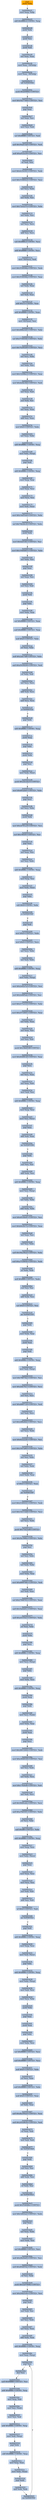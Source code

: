 digraph G {
node[shape=rectangle,style=filled,fillcolor=lightsteelblue,color=lightsteelblue]
bgcolor="transparent"
a0x00409c40pushl_ebp[label="start\npushl %ebp",fillcolor="orange",color="lightgrey"];
a0x00409c41movl_esp_ebp[label="0x00409c41\nmovl %esp, %ebp"];
a0x00409c43addl_0xffffffc4UINT8_esp[label="0x00409c43\naddl $0xffffffc4<UINT8>, %esp"];
a0x00409c46pushl_ebx[label="0x00409c46\npushl %ebx"];
a0x00409c47pushl_esi[label="0x00409c47\npushl %esi"];
a0x00409c48pushl_edi[label="0x00409c48\npushl %edi"];
a0x00409c49xorl_eax_eax[label="0x00409c49\nxorl %eax, %eax"];
a0x00409c4bmovl_eax__16ebp_[label="0x00409c4b\nmovl %eax, -16(%ebp)"];
a0x00409c4emovl_eax__36ebp_[label="0x00409c4e\nmovl %eax, -36(%ebp)"];
a0x00409c51call_0x004030dc[label="0x00409c51\ncall 0x004030dc"];
a0x004030dcpushl_0xb09f6f2UINT32[label="0x004030dc\npushl $0xb09f6f2<UINT32>"];
a0x004030e1movl_0x5427746dUINT32_esi[label="0x004030e1\nmovl $0x5427746d<UINT32>, %esi"];
a0x004030e6popl_eax[label="0x004030e6\npopl %eax"];
a0x004030e7xorl_eax_esi[label="0x004030e7\nxorl %eax, %esi"];
a0x004030e9movl_esi_edi[label="0x004030e9\nmovl %esi, %edi"];
a0x004030ebxorl_0xffffffffUINT32_edi[label="0x004030eb\nxorl $0xffffffff<UINT32>, %edi"];
a0x004030f1andl_0x50ad15a6UINT32_edi[label="0x004030f1\nandl $0x50ad15a6<UINT32>, %edi"];
a0x004030f7andl_0xaf52ea59UINT32_esi[label="0x004030f7\nandl $0xaf52ea59<UINT32>, %esi"];
a0x004030fdorl_edi_esi[label="0x004030fd\norl %edi, %esi"];
a0x004030ffmovl_0x4c25e501UINT32_edx[label="0x004030ff\nmovl $0x4c25e501<UINT32>, %edx"];
a0x00403104movl_0x310800c6UINT32_ecx[label="0x00403104\nmovl $0x310800c6<UINT32>, %ecx"];
a0x00403109xorl_ecx_edx[label="0x00403109\nxorl %ecx, %edx"];
a0x0040310bxorl_edx_esi[label="0x0040310b\nxorl %edx, %esi"];
a0x0040310dmovl_0x72eea37eUINT32_ebx[label="0x0040310d\nmovl $0x72eea37e<UINT32>, %ebx"];
a0x00403112xorl_ebx_esi[label="0x00403112\nxorl %ebx, %esi"];
a0x00403114xorl_ecx_ecx[label="0x00403114\nxorl %ecx, %ecx"];
a0x00403116addl_esi_ecx[label="0x00403116\naddl %esi, %ecx"];
a0x00403118subl_0xffffffcdUINT8_ecx[label="0x00403118\nsubl $0xffffffcd<UINT8>, %ecx"];
a0x0040311baddl_0xffffffffUINT8_ecx[label="0x0040311b\naddl $0xffffffff<UINT8>, %ecx"];
a0x0040311emovl__50ecx__edi[label="0x0040311e\nmovl -50(%ecx), %edi"];
a0x00403121movl_0x3538306aUINT32_edx[label="0x00403121\nmovl $0x3538306a<UINT32>, %edx"];
a0x00403126movl_0x3538306aUINT32_eax[label="0x00403126\nmovl $0x3538306a<UINT32>, %eax"];
a0x0040312bxorl_edx_eax[label="0x0040312b\nxorl %edx, %eax"];
a0x0040312dxorl_edi_eax[label="0x0040312d\nxorl %edi, %eax"];
a0x0040312faddl_0x53UINT8_eax[label="0x0040312f\naddl $0x53<UINT8>, %eax"];
a0x00403132addl_0xffffffffUINT8_eax[label="0x00403132\naddl $0xffffffff<UINT8>, %eax"];
a0x00403135movl__82eax__esi[label="0x00403135\nmovl -82(%eax), %esi"];
a0x00403138movl_0x488bc0d5UINT32_ebx[label="0x00403138\nmovl $0x488bc0d5<UINT32>, %ebx"];
a0x0040313dxorl_0x3739450bUINT32_ebx[label="0x0040313d\nxorl $0x3739450b<UINT32>, %ebx"];
a0x00403143movl_0x7b260260UINT32_ecx[label="0x00403143\nmovl $0x7b260260<UINT32>, %ecx"];
a0x00403148xorl_ecx_ebx[label="0x00403148\nxorl %ecx, %ebx"];
a0x0040314axorl_ebx_esi[label="0x0040314a\nxorl %ebx, %esi"];
a0x0040314cmovl_0x12208bc2UINT32_eax[label="0x0040314c\nmovl $0x12208bc2<UINT32>, %eax"];
a0x00403151movl_0x4efde38dUINT32_edi[label="0x00403151\nmovl $0x4efde38d<UINT32>, %edi"];
a0x00403156xorl_eax_edi[label="0x00403156\nxorl %eax, %edi"];
a0x00403158xorl_edi_esi[label="0x00403158\nxorl %edi, %esi"];
a0x0040315axorl_eax_eax[label="0x0040315a\nxorl %eax, %eax"];
a0x0040315caddl_esi_eax[label="0x0040315c\naddl %esi, %eax"];
a0x0040315emovl_0x0UINT32_ebx[label="0x0040315e\nmovl $0x0<UINT32>, %ebx"];
a0x00403163xorl_eax_ebx[label="0x00403163\nxorl %eax, %ebx"];
a0x00403165addl_0xfffffffcUINT8_esp[label="0x00403165\naddl $0xfffffffc<UINT8>, %esp"];
a0x00403168movl_ebx_esp_[label="0x00403168\nmovl %ebx, (%esp)"];
a0x0040316bpopl_edi[label="0x0040316b\npopl %edi"];
a0x0040316caddl_0xfffffffcUINT8_esp[label="0x0040316c\naddl $0xfffffffc<UINT8>, %esp"];
a0x0040316fmovl_esp_eax[label="0x0040316f\nmovl %esp, %eax"];
a0x00403171movl_eax_ecx[label="0x00403171\nmovl %eax, %ecx"];
a0x00403173movl_ecx_esi[label="0x00403173\nmovl %ecx, %esi"];
a0x00403175movl_edi_esi_[label="0x00403175\nmovl %edi, (%esi)"];
a0x00403177movl_0x14af33a0UINT32_ebx[label="0x00403177\nmovl $0x14af33a0<UINT32>, %ebx"];
a0x0040317cxorl_0x74b2dcc9UINT32_ebx[label="0x0040317c\nxorl $0x74b2dcc9<UINT32>, %ebx"];
a0x00403182pushl_ebx[label="0x00403182\npushl %ebx"];
a0x00403183movl_0x4a0140cUINT32_esi[label="0x00403183\nmovl $0x4a0140c<UINT32>, %esi"];
a0x00403188movl_0x10484803UINT32_ebx[label="0x00403188\nmovl $0x10484803<UINT32>, %ebx"];
a0x0040318dxorl_ebx_esi[label="0x0040318d\nxorl %ebx, %esi"];
a0x0040318fpopl_eax[label="0x0040318f\npopl %eax"];
a0x00403190xorl_eax_esi[label="0x00403190\nxorl %eax, %esi"];
a0x00403192xorl_esi_edi[label="0x00403192\nxorl %esi, %edi"];
a0x00403194pushl_edi[label="0x00403194\npushl %edi"];
a0x00403195popl_ebx[label="0x00403195\npopl %ebx"];
a0x00403196movl_ebx_eax[label="0x00403196\nmovl %ebx, %eax"];
a0x00403198xorl_0xffffffffUINT32_eax[label="0x00403198\nxorl $0xffffffff<UINT32>, %eax"];
a0x0040319eandl_0xffffffffUINT32_eax[label="0x0040319e\nandl $0xffffffff<UINT32>, %eax"];
a0x004031a4andl_0x0UINT32_ebx[label="0x004031a4\nandl $0x0<UINT32>, %ebx"];
a0x004031aaorl_eax_ebx[label="0x004031aa\norl %eax, %ebx"];
a0x004031acandl_0x2abc7dffUINT32_ebx[label="0x004031ac\nandl $0x2abc7dff<UINT32>, %ebx"];
a0x004031b2andl_0xd5438200UINT32_edi[label="0x004031b2\nandl $0xd5438200<UINT32>, %edi"];
a0x004031b8orl_ebx_edi[label="0x004031b8\norl %ebx, %edi"];
a0x004031baxorl_ecx_ecx[label="0x004031ba\nxorl %ecx, %ecx"];
a0x004031bcaddl_edi_ecx[label="0x004031bc\naddl %edi, %ecx"];
a0x004031beandl_ecx_ecx[label="0x004031be\nandl %ecx, %ecx"];
a0x004031c0je_0x0040352a[label="0x004031c0\nje 0x0040352a"];
a0x004031c6popl_edx[label="0x004031c6\npopl %edx"];
a0x004031c7addl_0xfffffffcUINT8_esp[label="0x004031c7\naddl $0xfffffffc<UINT8>, %esp"];
a0x004031capushl_esp[label="0x004031ca\npushl %esp"];
a0x004031cbpopl_ebx[label="0x004031cb\npopl %ebx"];
a0x004031ccpushl_ebx[label="0x004031cc\npushl %ebx"];
a0x004031cdpopl_esi[label="0x004031cd\npopl %esi"];
a0x004031cemovl_edx_esi_[label="0x004031ce\nmovl %edx, (%esi)"];
a0x004031d0pushl_0x2dceda33UINT32[label="0x004031d0\npushl $0x2dceda33<UINT32>"];
a0x004031d5movl_0x8f5abb0UINT32_ebx[label="0x004031d5\nmovl $0x8f5abb0<UINT32>, %ebx"];
a0x004031dapopl_ecx[label="0x004031da\npopl %ecx"];
a0x004031dbxorl_ecx_ebx[label="0x004031db\nxorl %ecx, %ebx"];
a0x004031ddpushl_ebx[label="0x004031dd\npushl %ebx"];
a0x004031demovl_0x2d781a3fUINT32_esi[label="0x004031de\nmovl $0x2d781a3f<UINT32>, %esi"];
a0x004031e3xorl_0x1983f5UINT32_esi[label="0x004031e3\nxorl $0x1983f5<UINT32>, %esi"];
a0x004031e9popl_eax[label="0x004031e9\npopl %eax"];
a0x004031eaxorl_eax_esi[label="0x004031ea\nxorl %eax, %esi"];
a0x004031ecxorl_esi_edx[label="0x004031ec\nxorl %esi, %edx"];
a0x004031eeaddl_0xfffffffcUINT8_esp[label="0x004031ee\naddl $0xfffffffc<UINT8>, %esp"];
a0x004031f1movl_esp_esi[label="0x004031f1\nmovl %esp, %esi"];
a0x004031f3movl_edx_esi_[label="0x004031f3\nmovl %edx, (%esi)"];
a0x004031f5popl_ebx[label="0x004031f5\npopl %ebx"];
a0x004031f6subl_0x0UINT8_ebx[label="0x004031f6\nsubl $0x0<UINT8>, %ebx"];
a0x004031f9je_0x00403565[label="0x004031f9\nje 0x00403565"];
a0x004031ffpopl_edi[label="0x004031ff\npopl %edi"];
a0x00403200movl_0x0UINT32_ebx[label="0x00403200\nmovl $0x0<UINT32>, %ebx"];
a0x00403205movl_0x0UINT32_ecx[label="0x00403205\nmovl $0x0<UINT32>, %ecx"];
a0x0040320axorl_ecx_ebx[label="0x0040320a\nxorl %ecx, %ebx"];
a0x0040320cxorl_edi_ebx[label="0x0040320c\nxorl %edi, %ebx"];
a0x0040320eaddl_0xfffffffcUINT8_esp[label="0x0040320e\naddl $0xfffffffc<UINT8>, %esp"];
a0x00403211movl_ebx_esp_[label="0x00403211\nmovl %ebx, (%esp)"];
a0x00403214movl_0x2e62a7a3UINT32_esi[label="0x00403214\nmovl $0x2e62a7a3<UINT32>, %esi"];
a0x00403219xorl_0x2e66f5abUINT32_esi[label="0x00403219\nxorl $0x2e66f5ab<UINT32>, %esi"];
a0x0040321fmovl_0x217ce123UINT32_ebx[label="0x0040321f\nmovl $0x217ce123<UINT32>, %ebx"];
a0x00403224movl_0x257c6001UINT32_eax[label="0x00403224\nmovl $0x257c6001<UINT32>, %eax"];
a0x00403229xorl_ebx_eax[label="0x00403229\nxorl %ebx, %eax"];
a0x0040322bxorl_eax_esi[label="0x0040322b\nxorl %eax, %esi"];
a0x0040322dxorl_esi_edi[label="0x0040322d\nxorl %esi, %edi"];
a0x0040322fpushl_0x18b0f189UINT32[label="0x0040322f\npushl $0x18b0f189<UINT32>"];
a0x00403234movl_0x40d981dfUINT32_eax[label="0x00403234\nmovl $0x40d981df<UINT32>, %eax"];
a0x00403239popl_ecx[label="0x00403239\npopl %ecx"];
a0x0040323axorl_ecx_eax[label="0x0040323a\nxorl %ecx, %eax"];
a0x0040323cxorl_eax_edi[label="0x0040323c\nxorl %eax, %edi"];
a0x0040323emovl_edi_esi[label="0x0040323e\nmovl %edi, %esi"];
a0x00403240addl_0xfffffffcUINT8_esp[label="0x00403240\naddl $0xfffffffc<UINT8>, %esp"];
a0x00403243movl_esp_ecx[label="0x00403243\nmovl %esp, %ecx"];
a0x00403245movl_esi_ecx_[label="0x00403245\nmovl %esi, (%ecx)"];
a0x00403247popl_eax[label="0x00403247\npopl %eax"];
a0x00403248addl_edi_eax[label="0x00403248\naddl %edi, %eax"];
a0x0040324ajne_0x0040328d[label="0x0040324a\njne 0x0040328d"];
a0x0040328dpopl_edx[label="0x0040328d\npopl %edx"];
a0x0040328exorl_esi_esi[label="0x0040328e\nxorl %esi, %esi"];
a0x00403290addl_edx_esi[label="0x00403290\naddl %edx, %esi"];
a0x00403292addl_0xfffffffcUINT8_esp[label="0x00403292\naddl $0xfffffffc<UINT8>, %esp"];
a0x00403295movl_esi_esp_[label="0x00403295\nmovl %esi, (%esp)"];
a0x00403298xorl_ebx_ebx[label="0x00403298\nxorl %ebx, %ebx"];
a0x0040329aaddl_edx_ebx[label="0x0040329a\naddl %edx, %ebx"];
a0x0040329cmovl_0x4f1d4e81UINT32_esi[label="0x0040329c\nmovl $0x4f1d4e81<UINT32>, %esi"];
a0x004032a1movl_0xb0e2b17eUINT32_eax[label="0x004032a1\nmovl $0xb0e2b17e<UINT32>, %eax"];
a0x004032a6xorl_eax_esi[label="0x004032a6\nxorl %eax, %esi"];
a0x004032a8xorl_esi_ebx[label="0x004032a8\nxorl %esi, %ebx"];
a0x004032aaandl_0x58ac66a4UINT32_ebx[label="0x004032aa\nandl $0x58ac66a4<UINT32>, %ebx"];
a0x004032b0andl_0xa753995bUINT32_edx[label="0x004032b0\nandl $0xa753995b<UINT32>, %edx"];
a0x004032b6orl_ebx_edx[label="0x004032b6\norl %ebx, %edx"];
a0x004032b8andl_0xffffffUINT32_edx[label="0x004032b8\nandl $0xffffff<UINT32>, %edx"];
a0x004032bexorl_esi_esi[label="0x004032be\nxorl %esi, %esi"];
a0x004032c0addl_edx_esi[label="0x004032c0\naddl %edx, %esi"];
a0x004032c2xorl_0x0UINT32_esi[label="0x004032c2\nxorl $0x0<UINT32>, %esi"];
a0x004032c8jne_0x00403305[label="0x004032c8\njne 0x00403305"];
a0x00403305popl_edx[label="0x00403305\npopl %edx"];
a0x00403306movl_edx_eax[label="0x00403306\nmovl %edx, %eax"];
a0x00403308pushl_eax[label="0x00403308\npushl %eax"];
a0x00403309popl_edi[label="0x00403309\npopl %edi"];
a0x0040330aaddl_0xfffffffcUINT8_esp[label="0x0040330a\naddl $0xfffffffc<UINT8>, %esp"];
a0x0040330dmovl_edi_esp_[label="0x0040330d\nmovl %edi, (%esp)"];
a0x00403310movl_0x7f8f75b2UINT32_esi[label="0x00403310\nmovl $0x7f8f75b2<UINT32>, %esi"];
a0x00403315movl_0x2bfe76c1UINT32_ecx[label="0x00403315\nmovl $0x2bfe76c1<UINT32>, %ecx"];
a0x0040331axorl_esi_ecx[label="0x0040331a\nxorl %esi, %ecx"];
a0x0040331cmovl_0xd8f87120UINT32_edi[label="0x0040331c\nmovl $0xd8f87120<UINT32>, %edi"];
a0x00403321xorl_edi_ecx[label="0x00403321\nxorl %edi, %ecx"];
a0x00403323xorl_0x2df8e8b4UINT32_ecx[label="0x00403323\nxorl $0x2df8e8b4<UINT32>, %ecx"];
a0x00403329xorl_ecx_edx[label="0x00403329\nxorl %ecx, %edx"];
a0x0040332bmovl_0x622a22feUINT32_esi[label="0x0040332b\nmovl $0x622a22fe<UINT32>, %esi"];
a0x00403330movl_0x1047a863UINT32_ebx[label="0x00403330\nmovl $0x1047a863<UINT32>, %ebx"];
a0x00403335xorl_esi_ebx[label="0x00403335\nxorl %esi, %ebx"];
a0x00403337xorl_ebx_edx[label="0x00403337\nxorl %ebx, %edx"];
a0x00403339movl_edx_eax[label="0x00403339\nmovl %edx, %eax"];
a0x0040333borl_0x0UINT32_eax[label="0x0040333b\norl $0x0<UINT32>, %eax"];
a0x00403341jne_0x00403387[label="0x00403341\njne 0x00403387"];
a0x00403347movl_0x21404321UINT32_edx[label="0x00403347\nmovl $0x21404321<UINT32>, %edx"];
a0x0040334cmovl_0x142114d8UINT32_ecx[label="0x0040334c\nmovl $0x142114d8<UINT32>, %ecx"];
a0x00403351xorl_ecx_edx[label="0x00403351\nxorl %ecx, %edx"];
a0x00403353pushl_0x75422e8fUINT32[label="0x00403353\npushl $0x75422e8f<UINT32>"];
a0x00403358movl_0x5bc39f6aUINT32_ebx[label="0x00403358\nmovl $0x5bc39f6a<UINT32>, %ebx"];
a0x0040335dpopl_esi[label="0x0040335d\npopl %esi"];
a0x0040335exorl_esi_ebx[label="0x0040335e\nxorl %esi, %ebx"];
a0x00403360xorl_edx_ebx[label="0x00403360\nxorl %edx, %ebx"];
a0x00403362movl_ebx_eax[label="0x00403362\nmovl %ebx, %eax"];
a0x00403364movl_0xd899789cUINT32_edi[label="0x00403364\nmovl $0xd899789c<UINT32>, %edi"];
a0x00403369xorl_edi_eax[label="0x00403369\nxorl %edi, %eax"];
a0x0040336bxorl_0x27668763UINT32_eax[label="0x0040336b\nxorl $0x27668763<UINT32>, %eax"];
a0x00403371andl_0x1be0e61cUINT32_eax[label="0x00403371\nandl $0x1be0e61c<UINT32>, %eax"];
a0x00403377andl_0xe41f19e3UINT32_ebx[label="0x00403377\nandl $0xe41f19e3<UINT32>, %ebx"];
a0x0040337dorl_eax_ebx[label="0x0040337d\norl %eax, %ebx"];
a0x0040337fpushl_ebx[label="0x0040337f\npushl %ebx"];
a0x00403380popl_ecx[label="0x00403380\npopl %ecx"];
a0x00403381addl_0xfffffffcUINT8_esp[label="0x00403381\naddl $0xfffffffc<UINT8>, %esp"];
a0x00403384movl_ecx_esp_[label="0x00403384\nmovl %ecx, (%esp)"];
a0x00403387popl_ebx[label="0x00403387\npopl %ebx"];
a0x00403388movl_ebx_ecx[label="0x00403388\nmovl %ebx, %ecx"];
a0x0040338aaddl_0xfffffffcUINT8_esp[label="0x0040338a\naddl $0xfffffffc<UINT8>, %esp"];
a0x0040338dpushl_esp[label="0x0040338d\npushl %esp"];
a0x0040338epopl_edx[label="0x0040338e\npopl %edx"];
a0x0040338fmovl_ecx_edx_[label="0x0040338f\nmovl %ecx, (%edx)"];
a0x00403391movl_ebx_eax[label="0x00403391\nmovl %ebx, %eax"];
a0x00403393pushl_eax[label="0x00403393\npushl %eax"];
a0x00403394popl_ecx[label="0x00403394\npopl %ecx"];
a0x00403395movl_0x28012004UINT32_edx[label="0x00403395\nmovl $0x28012004<UINT32>, %edx"];
a0x0040339amovl_0xc0049100UINT32_esi[label="0x0040339a\nmovl $0xc0049100<UINT32>, %esi"];
a0x0040339fxorl_esi_edx[label="0x0040339f\nxorl %esi, %edx"];
a0x004033a1xorl_edx_ecx[label="0x004033a1\nxorl %edx, %ecx"];
a0x004033a3movl_0x17fa4efbUINT32_edi[label="0x004033a3\nmovl $0x17fa4efb<UINT32>, %edi"];
a0x004033a8xorl_edi_ecx[label="0x004033a8\nxorl %edi, %ecx"];
a0x004033aaandl_0x5849ca0eUINT32_ecx[label="0x004033aa\nandl $0x5849ca0e<UINT32>, %ecx"];
a0x004033b0andl_0xa7b635f1UINT32_ebx[label="0x004033b0\nandl $0xa7b635f1<UINT32>, %ebx"];
a0x004033b6orl_ecx_ebx[label="0x004033b6\norl %ecx, %ebx"];
a0x004033b8andl_0xffffUINT32_ebx[label="0x004033b8\nandl $0xffff<UINT32>, %ebx"];
a0x004033beaddl_0xfffffffcUINT8_esp[label="0x004033be\naddl $0xfffffffc<UINT8>, %esp"];
a0x004033c1movl_esp_ecx[label="0x004033c1\nmovl %esp, %ecx"];
a0x004033c3movl_ebx_ecx_[label="0x004033c3\nmovl %ebx, (%ecx)"];
a0x004033c5popl_eax[label="0x004033c5\npopl %eax"];
a0x004033c6movl_eax_ecx[label="0x004033c6\nmovl %eax, %ecx"];
a0x004033c8movl_ecx_esi[label="0x004033c8\nmovl %ecx, %esi"];
a0x004033caxorl_edi_edi[label="0x004033ca\nxorl %edi, %edi"];
a0x004033ccaddl_esi_edi[label="0x004033cc\naddl %esi, %edi"];
a0x004033ceorl_0x0UINT32_edi[label="0x004033ce\norl $0x0<UINT32>, %edi"];
a0x004033d4jne_0x0040342c[label="0x004033d4\njne 0x0040342c"];
a0x0040342cpopl_edi[label="0x0040342c\npopl %edi"];
a0x0040342daddl_0xfffffffcUINT8_esp[label="0x0040342d\naddl $0xfffffffc<UINT8>, %esp"];
a0x00403430movl_esp_ecx[label="0x00403430\nmovl %esp, %ecx"];
a0x00403432movl_edi_ecx_[label="0x00403432\nmovl %edi, (%ecx)"];
a0x00403434popl_ebx[label="0x00403434\npopl %ebx"];
a0x00403435addl_0xfffffffcUINT8_esp[label="0x00403435\naddl $0xfffffffc<UINT8>, %esp"];
a0x00403438movl_ebx_esp_[label="0x00403438\nmovl %ebx, (%esp)"];
a0x0040343bmovl_edi_ecx[label="0x0040343b\nmovl %edi, %ecx"];
a0x0040343dmovl_ecx_ebx[label="0x0040343d\nmovl %ecx, %ebx"];
a0x0040343fpushl_ebx[label="0x0040343f\npushl %ebx"];
a0x00403440popl_eax[label="0x00403440\npopl %eax"];
a0x00403441pushl_eax[label="0x00403441\npushl %eax"];
a0x00403442popl_ebx[label="0x00403442\npopl %ebx"];
a0x00403443movl_ebx_ecx[label="0x00403443\nmovl %ebx, %ecx"];
a0x00403445xorl_0xffffffffUINT32_ecx[label="0x00403445\nxorl $0xffffffff<UINT32>, %ecx"];
a0x0040344bandl_0xffffffffUINT32_ecx[label="0x0040344b\nandl $0xffffffff<UINT32>, %ecx"];
a0x00403451andl_0x0UINT32_ebx[label="0x00403451\nandl $0x0<UINT32>, %ebx"];
a0x00403457orl_ecx_ebx[label="0x00403457\norl %ecx, %ebx"];
a0x00403459andl_0xffffffffUINT32_ebx[label="0x00403459\nandl $0xffffffff<UINT32>, %ebx"];
a0x0040345fandl_0x0UINT32_eax[label="0x0040345f\nandl $0x0<UINT32>, %eax"];
a0x00403465orl_ebx_eax[label="0x00403465\norl %ebx, %eax"];
a0x00403467andl_0xdba564a4UINT32_eax[label="0x00403467\nandl $0xdba564a4<UINT32>, %eax"];
a0x0040346dandl_0x245a9b5bUINT32_edi[label="0x0040346d\nandl $0x245a9b5b<UINT32>, %edi"];
a0x00403473orl_eax_edi[label="0x00403473\norl %eax, %edi"];
a0x00403475testl_edi_edi[label="0x00403475\ntestl %edi, %edi"];
a0x00403477jne_0x004034b8[label="0x00403477\njne 0x004034b8"];
a0x004034b8popl_edx[label="0x004034b8\npopl %edx"];
a0x004034b9xorl_esi_esi[label="0x004034b9\nxorl %esi, %esi"];
a0x004034bbaddl_edx_esi[label="0x004034bb\naddl %edx, %esi"];
a0x004034bdorl_edx_esi[label="0x004034bd\norl %edx, %esi"];
a0x004034bfjne_0x00403622[label="0x004034bf\njne 0x00403622"];
a0x004034c5pushl_0x55d0d8ecUINT32[label="0x004034c5\npushl $0x55d0d8ec<UINT32>"];
a0x004034camovl_0x1d022a2UINT32_edx[label="0x004034ca\nmovl $0x1d022a2<UINT32>, %edx"];
a0x004034cfpopl_eax[label="0x004034cf\npopl %eax"];
a0x004034d0xorl_eax_edx[label="0x004034d0\nxorl %eax, %edx"];
a0x004034d2movl_edx_esi[label="0x004034d2\nmovl %edx, %esi"];
a0x004034d4xorl_0xffffffffUINT32_esi[label="0x004034d4\nxorl $0xffffffff<UINT32>, %esi"];
a0x004034daandl_0x2fb20e65UINT32_esi[label="0x004034da\nandl $0x2fb20e65<UINT32>, %esi"];
a0x004034e0andl_0xd04df19aUINT32_edx[label="0x004034e0\nandl $0xd04df19a<UINT32>, %edx"];
a0x004034e6orl_esi_edx[label="0x004034e6\norl %esi, %edx"];
a0x004034e8pushl_0x5a97669bUINT32[label="0x004034e8\npushl $0x5a97669b<UINT32>"];
a0x004034edmovl_0x20da3c0eUINT32_esi[label="0x004034ed\nmovl $0x20da3c0e<UINT32>, %esi"];
a0x004034f2popl_edi[label="0x004034f2\npopl %edi"];
a0x004034f3xorl_edi_esi[label="0x004034f3\nxorl %edi, %esi"];
a0x004034f5xorl_esi_edx[label="0x004034f5\nxorl %esi, %edx"];
a0x004034f7xorl_eax_eax[label="0x004034f7\nxorl %eax, %eax"];
a0x004034f9addl_edx_eax[label="0x004034f9\naddl %edx, %eax"];
a0x004034fbaddl_0xfffffffcUINT8_esp[label="0x004034fb\naddl $0xfffffffc<UINT8>, %esp"];
a0x004034femovl_eax_esp_[label="0x004034fe\nmovl %eax, (%esp)"];
a0x00403501popl_esi[label="0x00403501\npopl %esi"];
a0x00403502decl_esi[label="0x00403502\ndecl %esi"];
a0x00403503andl_0xf9ffffffUINT32_esi[label="0x00403503\nandl $0xf9ffffff<UINT32>, %esi"];
a0x00403509addl_0xfffffffcUINT8_esp[label="0x00403509\naddl $0xfffffffc<UINT8>, %esp"];
a0x0040350cmovl_esp_edi[label="0x0040350c\nmovl %esp, %edi"];
a0x0040350emovl_esi_edi_[label="0x0040350e\nmovl %esi, (%edi)"];
a0x00403510movl_esi_edi[label="0x00403510\nmovl %esi, %edi"];
a0x00403512addl_0xfffffffcUINT8_esp[label="0x00403512\naddl $0xfffffffc<UINT8>, %esp"];
a0x00403515movl_edi_esp_[label="0x00403515\nmovl %edi, (%esp)"];
a0x00403518popl_ebx[label="0x00403518\npopl %ebx"];
a0x00403519addl_0xfffffffcUINT8_esp[label="0x00403519\naddl $0xfffffffc<UINT8>, %esp"];
a0x0040351cmovl_esp_eax[label="0x0040351c\nmovl %esp, %eax"];
a0x0040351emovl_ebx_eax_[label="0x0040351e\nmovl %ebx, (%eax)"];
a0x00403520popl_edx[label="0x00403520\npopl %edx"];
a0x00403521andl_edx_edx[label="0x00403521\nandl %edx, %edx"];
a0x00403523jne_0x00403501[label="0x00403523\njne 0x00403501"];
a0x00409c40pushl_ebp -> a0x00409c41movl_esp_ebp [color="#000000"];
a0x00409c41movl_esp_ebp -> a0x00409c43addl_0xffffffc4UINT8_esp [color="#000000"];
a0x00409c43addl_0xffffffc4UINT8_esp -> a0x00409c46pushl_ebx [color="#000000"];
a0x00409c46pushl_ebx -> a0x00409c47pushl_esi [color="#000000"];
a0x00409c47pushl_esi -> a0x00409c48pushl_edi [color="#000000"];
a0x00409c48pushl_edi -> a0x00409c49xorl_eax_eax [color="#000000"];
a0x00409c49xorl_eax_eax -> a0x00409c4bmovl_eax__16ebp_ [color="#000000"];
a0x00409c4bmovl_eax__16ebp_ -> a0x00409c4emovl_eax__36ebp_ [color="#000000"];
a0x00409c4emovl_eax__36ebp_ -> a0x00409c51call_0x004030dc [color="#000000"];
a0x00409c51call_0x004030dc -> a0x004030dcpushl_0xb09f6f2UINT32 [color="#000000"];
a0x004030dcpushl_0xb09f6f2UINT32 -> a0x004030e1movl_0x5427746dUINT32_esi [color="#000000"];
a0x004030e1movl_0x5427746dUINT32_esi -> a0x004030e6popl_eax [color="#000000"];
a0x004030e6popl_eax -> a0x004030e7xorl_eax_esi [color="#000000"];
a0x004030e7xorl_eax_esi -> a0x004030e9movl_esi_edi [color="#000000"];
a0x004030e9movl_esi_edi -> a0x004030ebxorl_0xffffffffUINT32_edi [color="#000000"];
a0x004030ebxorl_0xffffffffUINT32_edi -> a0x004030f1andl_0x50ad15a6UINT32_edi [color="#000000"];
a0x004030f1andl_0x50ad15a6UINT32_edi -> a0x004030f7andl_0xaf52ea59UINT32_esi [color="#000000"];
a0x004030f7andl_0xaf52ea59UINT32_esi -> a0x004030fdorl_edi_esi [color="#000000"];
a0x004030fdorl_edi_esi -> a0x004030ffmovl_0x4c25e501UINT32_edx [color="#000000"];
a0x004030ffmovl_0x4c25e501UINT32_edx -> a0x00403104movl_0x310800c6UINT32_ecx [color="#000000"];
a0x00403104movl_0x310800c6UINT32_ecx -> a0x00403109xorl_ecx_edx [color="#000000"];
a0x00403109xorl_ecx_edx -> a0x0040310bxorl_edx_esi [color="#000000"];
a0x0040310bxorl_edx_esi -> a0x0040310dmovl_0x72eea37eUINT32_ebx [color="#000000"];
a0x0040310dmovl_0x72eea37eUINT32_ebx -> a0x00403112xorl_ebx_esi [color="#000000"];
a0x00403112xorl_ebx_esi -> a0x00403114xorl_ecx_ecx [color="#000000"];
a0x00403114xorl_ecx_ecx -> a0x00403116addl_esi_ecx [color="#000000"];
a0x00403116addl_esi_ecx -> a0x00403118subl_0xffffffcdUINT8_ecx [color="#000000"];
a0x00403118subl_0xffffffcdUINT8_ecx -> a0x0040311baddl_0xffffffffUINT8_ecx [color="#000000"];
a0x0040311baddl_0xffffffffUINT8_ecx -> a0x0040311emovl__50ecx__edi [color="#000000"];
a0x0040311emovl__50ecx__edi -> a0x00403121movl_0x3538306aUINT32_edx [color="#000000"];
a0x00403121movl_0x3538306aUINT32_edx -> a0x00403126movl_0x3538306aUINT32_eax [color="#000000"];
a0x00403126movl_0x3538306aUINT32_eax -> a0x0040312bxorl_edx_eax [color="#000000"];
a0x0040312bxorl_edx_eax -> a0x0040312dxorl_edi_eax [color="#000000"];
a0x0040312dxorl_edi_eax -> a0x0040312faddl_0x53UINT8_eax [color="#000000"];
a0x0040312faddl_0x53UINT8_eax -> a0x00403132addl_0xffffffffUINT8_eax [color="#000000"];
a0x00403132addl_0xffffffffUINT8_eax -> a0x00403135movl__82eax__esi [color="#000000"];
a0x00403135movl__82eax__esi -> a0x00403138movl_0x488bc0d5UINT32_ebx [color="#000000"];
a0x00403138movl_0x488bc0d5UINT32_ebx -> a0x0040313dxorl_0x3739450bUINT32_ebx [color="#000000"];
a0x0040313dxorl_0x3739450bUINT32_ebx -> a0x00403143movl_0x7b260260UINT32_ecx [color="#000000"];
a0x00403143movl_0x7b260260UINT32_ecx -> a0x00403148xorl_ecx_ebx [color="#000000"];
a0x00403148xorl_ecx_ebx -> a0x0040314axorl_ebx_esi [color="#000000"];
a0x0040314axorl_ebx_esi -> a0x0040314cmovl_0x12208bc2UINT32_eax [color="#000000"];
a0x0040314cmovl_0x12208bc2UINT32_eax -> a0x00403151movl_0x4efde38dUINT32_edi [color="#000000"];
a0x00403151movl_0x4efde38dUINT32_edi -> a0x00403156xorl_eax_edi [color="#000000"];
a0x00403156xorl_eax_edi -> a0x00403158xorl_edi_esi [color="#000000"];
a0x00403158xorl_edi_esi -> a0x0040315axorl_eax_eax [color="#000000"];
a0x0040315axorl_eax_eax -> a0x0040315caddl_esi_eax [color="#000000"];
a0x0040315caddl_esi_eax -> a0x0040315emovl_0x0UINT32_ebx [color="#000000"];
a0x0040315emovl_0x0UINT32_ebx -> a0x00403163xorl_eax_ebx [color="#000000"];
a0x00403163xorl_eax_ebx -> a0x00403165addl_0xfffffffcUINT8_esp [color="#000000"];
a0x00403165addl_0xfffffffcUINT8_esp -> a0x00403168movl_ebx_esp_ [color="#000000"];
a0x00403168movl_ebx_esp_ -> a0x0040316bpopl_edi [color="#000000"];
a0x0040316bpopl_edi -> a0x0040316caddl_0xfffffffcUINT8_esp [color="#000000"];
a0x0040316caddl_0xfffffffcUINT8_esp -> a0x0040316fmovl_esp_eax [color="#000000"];
a0x0040316fmovl_esp_eax -> a0x00403171movl_eax_ecx [color="#000000"];
a0x00403171movl_eax_ecx -> a0x00403173movl_ecx_esi [color="#000000"];
a0x00403173movl_ecx_esi -> a0x00403175movl_edi_esi_ [color="#000000"];
a0x00403175movl_edi_esi_ -> a0x00403177movl_0x14af33a0UINT32_ebx [color="#000000"];
a0x00403177movl_0x14af33a0UINT32_ebx -> a0x0040317cxorl_0x74b2dcc9UINT32_ebx [color="#000000"];
a0x0040317cxorl_0x74b2dcc9UINT32_ebx -> a0x00403182pushl_ebx [color="#000000"];
a0x00403182pushl_ebx -> a0x00403183movl_0x4a0140cUINT32_esi [color="#000000"];
a0x00403183movl_0x4a0140cUINT32_esi -> a0x00403188movl_0x10484803UINT32_ebx [color="#000000"];
a0x00403188movl_0x10484803UINT32_ebx -> a0x0040318dxorl_ebx_esi [color="#000000"];
a0x0040318dxorl_ebx_esi -> a0x0040318fpopl_eax [color="#000000"];
a0x0040318fpopl_eax -> a0x00403190xorl_eax_esi [color="#000000"];
a0x00403190xorl_eax_esi -> a0x00403192xorl_esi_edi [color="#000000"];
a0x00403192xorl_esi_edi -> a0x00403194pushl_edi [color="#000000"];
a0x00403194pushl_edi -> a0x00403195popl_ebx [color="#000000"];
a0x00403195popl_ebx -> a0x00403196movl_ebx_eax [color="#000000"];
a0x00403196movl_ebx_eax -> a0x00403198xorl_0xffffffffUINT32_eax [color="#000000"];
a0x00403198xorl_0xffffffffUINT32_eax -> a0x0040319eandl_0xffffffffUINT32_eax [color="#000000"];
a0x0040319eandl_0xffffffffUINT32_eax -> a0x004031a4andl_0x0UINT32_ebx [color="#000000"];
a0x004031a4andl_0x0UINT32_ebx -> a0x004031aaorl_eax_ebx [color="#000000"];
a0x004031aaorl_eax_ebx -> a0x004031acandl_0x2abc7dffUINT32_ebx [color="#000000"];
a0x004031acandl_0x2abc7dffUINT32_ebx -> a0x004031b2andl_0xd5438200UINT32_edi [color="#000000"];
a0x004031b2andl_0xd5438200UINT32_edi -> a0x004031b8orl_ebx_edi [color="#000000"];
a0x004031b8orl_ebx_edi -> a0x004031baxorl_ecx_ecx [color="#000000"];
a0x004031baxorl_ecx_ecx -> a0x004031bcaddl_edi_ecx [color="#000000"];
a0x004031bcaddl_edi_ecx -> a0x004031beandl_ecx_ecx [color="#000000"];
a0x004031beandl_ecx_ecx -> a0x004031c0je_0x0040352a [color="#000000"];
a0x004031c0je_0x0040352a -> a0x004031c6popl_edx [color="#000000",label="F"];
a0x004031c6popl_edx -> a0x004031c7addl_0xfffffffcUINT8_esp [color="#000000"];
a0x004031c7addl_0xfffffffcUINT8_esp -> a0x004031capushl_esp [color="#000000"];
a0x004031capushl_esp -> a0x004031cbpopl_ebx [color="#000000"];
a0x004031cbpopl_ebx -> a0x004031ccpushl_ebx [color="#000000"];
a0x004031ccpushl_ebx -> a0x004031cdpopl_esi [color="#000000"];
a0x004031cdpopl_esi -> a0x004031cemovl_edx_esi_ [color="#000000"];
a0x004031cemovl_edx_esi_ -> a0x004031d0pushl_0x2dceda33UINT32 [color="#000000"];
a0x004031d0pushl_0x2dceda33UINT32 -> a0x004031d5movl_0x8f5abb0UINT32_ebx [color="#000000"];
a0x004031d5movl_0x8f5abb0UINT32_ebx -> a0x004031dapopl_ecx [color="#000000"];
a0x004031dapopl_ecx -> a0x004031dbxorl_ecx_ebx [color="#000000"];
a0x004031dbxorl_ecx_ebx -> a0x004031ddpushl_ebx [color="#000000"];
a0x004031ddpushl_ebx -> a0x004031demovl_0x2d781a3fUINT32_esi [color="#000000"];
a0x004031demovl_0x2d781a3fUINT32_esi -> a0x004031e3xorl_0x1983f5UINT32_esi [color="#000000"];
a0x004031e3xorl_0x1983f5UINT32_esi -> a0x004031e9popl_eax [color="#000000"];
a0x004031e9popl_eax -> a0x004031eaxorl_eax_esi [color="#000000"];
a0x004031eaxorl_eax_esi -> a0x004031ecxorl_esi_edx [color="#000000"];
a0x004031ecxorl_esi_edx -> a0x004031eeaddl_0xfffffffcUINT8_esp [color="#000000"];
a0x004031eeaddl_0xfffffffcUINT8_esp -> a0x004031f1movl_esp_esi [color="#000000"];
a0x004031f1movl_esp_esi -> a0x004031f3movl_edx_esi_ [color="#000000"];
a0x004031f3movl_edx_esi_ -> a0x004031f5popl_ebx [color="#000000"];
a0x004031f5popl_ebx -> a0x004031f6subl_0x0UINT8_ebx [color="#000000"];
a0x004031f6subl_0x0UINT8_ebx -> a0x004031f9je_0x00403565 [color="#000000"];
a0x004031f9je_0x00403565 -> a0x004031ffpopl_edi [color="#000000",label="F"];
a0x004031ffpopl_edi -> a0x00403200movl_0x0UINT32_ebx [color="#000000"];
a0x00403200movl_0x0UINT32_ebx -> a0x00403205movl_0x0UINT32_ecx [color="#000000"];
a0x00403205movl_0x0UINT32_ecx -> a0x0040320axorl_ecx_ebx [color="#000000"];
a0x0040320axorl_ecx_ebx -> a0x0040320cxorl_edi_ebx [color="#000000"];
a0x0040320cxorl_edi_ebx -> a0x0040320eaddl_0xfffffffcUINT8_esp [color="#000000"];
a0x0040320eaddl_0xfffffffcUINT8_esp -> a0x00403211movl_ebx_esp_ [color="#000000"];
a0x00403211movl_ebx_esp_ -> a0x00403214movl_0x2e62a7a3UINT32_esi [color="#000000"];
a0x00403214movl_0x2e62a7a3UINT32_esi -> a0x00403219xorl_0x2e66f5abUINT32_esi [color="#000000"];
a0x00403219xorl_0x2e66f5abUINT32_esi -> a0x0040321fmovl_0x217ce123UINT32_ebx [color="#000000"];
a0x0040321fmovl_0x217ce123UINT32_ebx -> a0x00403224movl_0x257c6001UINT32_eax [color="#000000"];
a0x00403224movl_0x257c6001UINT32_eax -> a0x00403229xorl_ebx_eax [color="#000000"];
a0x00403229xorl_ebx_eax -> a0x0040322bxorl_eax_esi [color="#000000"];
a0x0040322bxorl_eax_esi -> a0x0040322dxorl_esi_edi [color="#000000"];
a0x0040322dxorl_esi_edi -> a0x0040322fpushl_0x18b0f189UINT32 [color="#000000"];
a0x0040322fpushl_0x18b0f189UINT32 -> a0x00403234movl_0x40d981dfUINT32_eax [color="#000000"];
a0x00403234movl_0x40d981dfUINT32_eax -> a0x00403239popl_ecx [color="#000000"];
a0x00403239popl_ecx -> a0x0040323axorl_ecx_eax [color="#000000"];
a0x0040323axorl_ecx_eax -> a0x0040323cxorl_eax_edi [color="#000000"];
a0x0040323cxorl_eax_edi -> a0x0040323emovl_edi_esi [color="#000000"];
a0x0040323emovl_edi_esi -> a0x00403240addl_0xfffffffcUINT8_esp [color="#000000"];
a0x00403240addl_0xfffffffcUINT8_esp -> a0x00403243movl_esp_ecx [color="#000000"];
a0x00403243movl_esp_ecx -> a0x00403245movl_esi_ecx_ [color="#000000"];
a0x00403245movl_esi_ecx_ -> a0x00403247popl_eax [color="#000000"];
a0x00403247popl_eax -> a0x00403248addl_edi_eax [color="#000000"];
a0x00403248addl_edi_eax -> a0x0040324ajne_0x0040328d [color="#000000"];
a0x0040324ajne_0x0040328d -> a0x0040328dpopl_edx [color="#000000",label="T"];
a0x0040328dpopl_edx -> a0x0040328exorl_esi_esi [color="#000000"];
a0x0040328exorl_esi_esi -> a0x00403290addl_edx_esi [color="#000000"];
a0x00403290addl_edx_esi -> a0x00403292addl_0xfffffffcUINT8_esp [color="#000000"];
a0x00403292addl_0xfffffffcUINT8_esp -> a0x00403295movl_esi_esp_ [color="#000000"];
a0x00403295movl_esi_esp_ -> a0x00403298xorl_ebx_ebx [color="#000000"];
a0x00403298xorl_ebx_ebx -> a0x0040329aaddl_edx_ebx [color="#000000"];
a0x0040329aaddl_edx_ebx -> a0x0040329cmovl_0x4f1d4e81UINT32_esi [color="#000000"];
a0x0040329cmovl_0x4f1d4e81UINT32_esi -> a0x004032a1movl_0xb0e2b17eUINT32_eax [color="#000000"];
a0x004032a1movl_0xb0e2b17eUINT32_eax -> a0x004032a6xorl_eax_esi [color="#000000"];
a0x004032a6xorl_eax_esi -> a0x004032a8xorl_esi_ebx [color="#000000"];
a0x004032a8xorl_esi_ebx -> a0x004032aaandl_0x58ac66a4UINT32_ebx [color="#000000"];
a0x004032aaandl_0x58ac66a4UINT32_ebx -> a0x004032b0andl_0xa753995bUINT32_edx [color="#000000"];
a0x004032b0andl_0xa753995bUINT32_edx -> a0x004032b6orl_ebx_edx [color="#000000"];
a0x004032b6orl_ebx_edx -> a0x004032b8andl_0xffffffUINT32_edx [color="#000000"];
a0x004032b8andl_0xffffffUINT32_edx -> a0x004032bexorl_esi_esi [color="#000000"];
a0x004032bexorl_esi_esi -> a0x004032c0addl_edx_esi [color="#000000"];
a0x004032c0addl_edx_esi -> a0x004032c2xorl_0x0UINT32_esi [color="#000000"];
a0x004032c2xorl_0x0UINT32_esi -> a0x004032c8jne_0x00403305 [color="#000000"];
a0x004032c8jne_0x00403305 -> a0x00403305popl_edx [color="#000000",label="T"];
a0x00403305popl_edx -> a0x00403306movl_edx_eax [color="#000000"];
a0x00403306movl_edx_eax -> a0x00403308pushl_eax [color="#000000"];
a0x00403308pushl_eax -> a0x00403309popl_edi [color="#000000"];
a0x00403309popl_edi -> a0x0040330aaddl_0xfffffffcUINT8_esp [color="#000000"];
a0x0040330aaddl_0xfffffffcUINT8_esp -> a0x0040330dmovl_edi_esp_ [color="#000000"];
a0x0040330dmovl_edi_esp_ -> a0x00403310movl_0x7f8f75b2UINT32_esi [color="#000000"];
a0x00403310movl_0x7f8f75b2UINT32_esi -> a0x00403315movl_0x2bfe76c1UINT32_ecx [color="#000000"];
a0x00403315movl_0x2bfe76c1UINT32_ecx -> a0x0040331axorl_esi_ecx [color="#000000"];
a0x0040331axorl_esi_ecx -> a0x0040331cmovl_0xd8f87120UINT32_edi [color="#000000"];
a0x0040331cmovl_0xd8f87120UINT32_edi -> a0x00403321xorl_edi_ecx [color="#000000"];
a0x00403321xorl_edi_ecx -> a0x00403323xorl_0x2df8e8b4UINT32_ecx [color="#000000"];
a0x00403323xorl_0x2df8e8b4UINT32_ecx -> a0x00403329xorl_ecx_edx [color="#000000"];
a0x00403329xorl_ecx_edx -> a0x0040332bmovl_0x622a22feUINT32_esi [color="#000000"];
a0x0040332bmovl_0x622a22feUINT32_esi -> a0x00403330movl_0x1047a863UINT32_ebx [color="#000000"];
a0x00403330movl_0x1047a863UINT32_ebx -> a0x00403335xorl_esi_ebx [color="#000000"];
a0x00403335xorl_esi_ebx -> a0x00403337xorl_ebx_edx [color="#000000"];
a0x00403337xorl_ebx_edx -> a0x00403339movl_edx_eax [color="#000000"];
a0x00403339movl_edx_eax -> a0x0040333borl_0x0UINT32_eax [color="#000000"];
a0x0040333borl_0x0UINT32_eax -> a0x00403341jne_0x00403387 [color="#000000"];
a0x00403341jne_0x00403387 -> a0x00403347movl_0x21404321UINT32_edx [color="#000000",label="F"];
a0x00403347movl_0x21404321UINT32_edx -> a0x0040334cmovl_0x142114d8UINT32_ecx [color="#000000"];
a0x0040334cmovl_0x142114d8UINT32_ecx -> a0x00403351xorl_ecx_edx [color="#000000"];
a0x00403351xorl_ecx_edx -> a0x00403353pushl_0x75422e8fUINT32 [color="#000000"];
a0x00403353pushl_0x75422e8fUINT32 -> a0x00403358movl_0x5bc39f6aUINT32_ebx [color="#000000"];
a0x00403358movl_0x5bc39f6aUINT32_ebx -> a0x0040335dpopl_esi [color="#000000"];
a0x0040335dpopl_esi -> a0x0040335exorl_esi_ebx [color="#000000"];
a0x0040335exorl_esi_ebx -> a0x00403360xorl_edx_ebx [color="#000000"];
a0x00403360xorl_edx_ebx -> a0x00403362movl_ebx_eax [color="#000000"];
a0x00403362movl_ebx_eax -> a0x00403364movl_0xd899789cUINT32_edi [color="#000000"];
a0x00403364movl_0xd899789cUINT32_edi -> a0x00403369xorl_edi_eax [color="#000000"];
a0x00403369xorl_edi_eax -> a0x0040336bxorl_0x27668763UINT32_eax [color="#000000"];
a0x0040336bxorl_0x27668763UINT32_eax -> a0x00403371andl_0x1be0e61cUINT32_eax [color="#000000"];
a0x00403371andl_0x1be0e61cUINT32_eax -> a0x00403377andl_0xe41f19e3UINT32_ebx [color="#000000"];
a0x00403377andl_0xe41f19e3UINT32_ebx -> a0x0040337dorl_eax_ebx [color="#000000"];
a0x0040337dorl_eax_ebx -> a0x0040337fpushl_ebx [color="#000000"];
a0x0040337fpushl_ebx -> a0x00403380popl_ecx [color="#000000"];
a0x00403380popl_ecx -> a0x00403381addl_0xfffffffcUINT8_esp [color="#000000"];
a0x00403381addl_0xfffffffcUINT8_esp -> a0x00403384movl_ecx_esp_ [color="#000000"];
a0x00403384movl_ecx_esp_ -> a0x00403387popl_ebx [color="#000000"];
a0x00403387popl_ebx -> a0x00403388movl_ebx_ecx [color="#000000"];
a0x00403388movl_ebx_ecx -> a0x0040338aaddl_0xfffffffcUINT8_esp [color="#000000"];
a0x0040338aaddl_0xfffffffcUINT8_esp -> a0x0040338dpushl_esp [color="#000000"];
a0x0040338dpushl_esp -> a0x0040338epopl_edx [color="#000000"];
a0x0040338epopl_edx -> a0x0040338fmovl_ecx_edx_ [color="#000000"];
a0x0040338fmovl_ecx_edx_ -> a0x00403391movl_ebx_eax [color="#000000"];
a0x00403391movl_ebx_eax -> a0x00403393pushl_eax [color="#000000"];
a0x00403393pushl_eax -> a0x00403394popl_ecx [color="#000000"];
a0x00403394popl_ecx -> a0x00403395movl_0x28012004UINT32_edx [color="#000000"];
a0x00403395movl_0x28012004UINT32_edx -> a0x0040339amovl_0xc0049100UINT32_esi [color="#000000"];
a0x0040339amovl_0xc0049100UINT32_esi -> a0x0040339fxorl_esi_edx [color="#000000"];
a0x0040339fxorl_esi_edx -> a0x004033a1xorl_edx_ecx [color="#000000"];
a0x004033a1xorl_edx_ecx -> a0x004033a3movl_0x17fa4efbUINT32_edi [color="#000000"];
a0x004033a3movl_0x17fa4efbUINT32_edi -> a0x004033a8xorl_edi_ecx [color="#000000"];
a0x004033a8xorl_edi_ecx -> a0x004033aaandl_0x5849ca0eUINT32_ecx [color="#000000"];
a0x004033aaandl_0x5849ca0eUINT32_ecx -> a0x004033b0andl_0xa7b635f1UINT32_ebx [color="#000000"];
a0x004033b0andl_0xa7b635f1UINT32_ebx -> a0x004033b6orl_ecx_ebx [color="#000000"];
a0x004033b6orl_ecx_ebx -> a0x004033b8andl_0xffffUINT32_ebx [color="#000000"];
a0x004033b8andl_0xffffUINT32_ebx -> a0x004033beaddl_0xfffffffcUINT8_esp [color="#000000"];
a0x004033beaddl_0xfffffffcUINT8_esp -> a0x004033c1movl_esp_ecx [color="#000000"];
a0x004033c1movl_esp_ecx -> a0x004033c3movl_ebx_ecx_ [color="#000000"];
a0x004033c3movl_ebx_ecx_ -> a0x004033c5popl_eax [color="#000000"];
a0x004033c5popl_eax -> a0x004033c6movl_eax_ecx [color="#000000"];
a0x004033c6movl_eax_ecx -> a0x004033c8movl_ecx_esi [color="#000000"];
a0x004033c8movl_ecx_esi -> a0x004033caxorl_edi_edi [color="#000000"];
a0x004033caxorl_edi_edi -> a0x004033ccaddl_esi_edi [color="#000000"];
a0x004033ccaddl_esi_edi -> a0x004033ceorl_0x0UINT32_edi [color="#000000"];
a0x004033ceorl_0x0UINT32_edi -> a0x004033d4jne_0x0040342c [color="#000000"];
a0x004033d4jne_0x0040342c -> a0x0040342cpopl_edi [color="#000000",label="T"];
a0x0040342cpopl_edi -> a0x0040342daddl_0xfffffffcUINT8_esp [color="#000000"];
a0x0040342daddl_0xfffffffcUINT8_esp -> a0x00403430movl_esp_ecx [color="#000000"];
a0x00403430movl_esp_ecx -> a0x00403432movl_edi_ecx_ [color="#000000"];
a0x00403432movl_edi_ecx_ -> a0x00403434popl_ebx [color="#000000"];
a0x00403434popl_ebx -> a0x00403435addl_0xfffffffcUINT8_esp [color="#000000"];
a0x00403435addl_0xfffffffcUINT8_esp -> a0x00403438movl_ebx_esp_ [color="#000000"];
a0x00403438movl_ebx_esp_ -> a0x0040343bmovl_edi_ecx [color="#000000"];
a0x0040343bmovl_edi_ecx -> a0x0040343dmovl_ecx_ebx [color="#000000"];
a0x0040343dmovl_ecx_ebx -> a0x0040343fpushl_ebx [color="#000000"];
a0x0040343fpushl_ebx -> a0x00403440popl_eax [color="#000000"];
a0x00403440popl_eax -> a0x00403441pushl_eax [color="#000000"];
a0x00403441pushl_eax -> a0x00403442popl_ebx [color="#000000"];
a0x00403442popl_ebx -> a0x00403443movl_ebx_ecx [color="#000000"];
a0x00403443movl_ebx_ecx -> a0x00403445xorl_0xffffffffUINT32_ecx [color="#000000"];
a0x00403445xorl_0xffffffffUINT32_ecx -> a0x0040344bandl_0xffffffffUINT32_ecx [color="#000000"];
a0x0040344bandl_0xffffffffUINT32_ecx -> a0x00403451andl_0x0UINT32_ebx [color="#000000"];
a0x00403451andl_0x0UINT32_ebx -> a0x00403457orl_ecx_ebx [color="#000000"];
a0x00403457orl_ecx_ebx -> a0x00403459andl_0xffffffffUINT32_ebx [color="#000000"];
a0x00403459andl_0xffffffffUINT32_ebx -> a0x0040345fandl_0x0UINT32_eax [color="#000000"];
a0x0040345fandl_0x0UINT32_eax -> a0x00403465orl_ebx_eax [color="#000000"];
a0x00403465orl_ebx_eax -> a0x00403467andl_0xdba564a4UINT32_eax [color="#000000"];
a0x00403467andl_0xdba564a4UINT32_eax -> a0x0040346dandl_0x245a9b5bUINT32_edi [color="#000000"];
a0x0040346dandl_0x245a9b5bUINT32_edi -> a0x00403473orl_eax_edi [color="#000000"];
a0x00403473orl_eax_edi -> a0x00403475testl_edi_edi [color="#000000"];
a0x00403475testl_edi_edi -> a0x00403477jne_0x004034b8 [color="#000000"];
a0x00403477jne_0x004034b8 -> a0x004034b8popl_edx [color="#000000",label="T"];
a0x004034b8popl_edx -> a0x004034b9xorl_esi_esi [color="#000000"];
a0x004034b9xorl_esi_esi -> a0x004034bbaddl_edx_esi [color="#000000"];
a0x004034bbaddl_edx_esi -> a0x004034bdorl_edx_esi [color="#000000"];
a0x004034bdorl_edx_esi -> a0x004034bfjne_0x00403622 [color="#000000"];
a0x004034bfjne_0x00403622 -> a0x004034c5pushl_0x55d0d8ecUINT32 [color="#000000",label="F"];
a0x004034c5pushl_0x55d0d8ecUINT32 -> a0x004034camovl_0x1d022a2UINT32_edx [color="#000000"];
a0x004034camovl_0x1d022a2UINT32_edx -> a0x004034cfpopl_eax [color="#000000"];
a0x004034cfpopl_eax -> a0x004034d0xorl_eax_edx [color="#000000"];
a0x004034d0xorl_eax_edx -> a0x004034d2movl_edx_esi [color="#000000"];
a0x004034d2movl_edx_esi -> a0x004034d4xorl_0xffffffffUINT32_esi [color="#000000"];
a0x004034d4xorl_0xffffffffUINT32_esi -> a0x004034daandl_0x2fb20e65UINT32_esi [color="#000000"];
a0x004034daandl_0x2fb20e65UINT32_esi -> a0x004034e0andl_0xd04df19aUINT32_edx [color="#000000"];
a0x004034e0andl_0xd04df19aUINT32_edx -> a0x004034e6orl_esi_edx [color="#000000"];
a0x004034e6orl_esi_edx -> a0x004034e8pushl_0x5a97669bUINT32 [color="#000000"];
a0x004034e8pushl_0x5a97669bUINT32 -> a0x004034edmovl_0x20da3c0eUINT32_esi [color="#000000"];
a0x004034edmovl_0x20da3c0eUINT32_esi -> a0x004034f2popl_edi [color="#000000"];
a0x004034f2popl_edi -> a0x004034f3xorl_edi_esi [color="#000000"];
a0x004034f3xorl_edi_esi -> a0x004034f5xorl_esi_edx [color="#000000"];
a0x004034f5xorl_esi_edx -> a0x004034f7xorl_eax_eax [color="#000000"];
a0x004034f7xorl_eax_eax -> a0x004034f9addl_edx_eax [color="#000000"];
a0x004034f9addl_edx_eax -> a0x004034fbaddl_0xfffffffcUINT8_esp [color="#000000"];
a0x004034fbaddl_0xfffffffcUINT8_esp -> a0x004034femovl_eax_esp_ [color="#000000"];
a0x004034femovl_eax_esp_ -> a0x00403501popl_esi [color="#000000"];
a0x00403501popl_esi -> a0x00403502decl_esi [color="#000000"];
a0x00403502decl_esi -> a0x00403503andl_0xf9ffffffUINT32_esi [color="#000000"];
a0x00403503andl_0xf9ffffffUINT32_esi -> a0x00403509addl_0xfffffffcUINT8_esp [color="#000000"];
a0x00403509addl_0xfffffffcUINT8_esp -> a0x0040350cmovl_esp_edi [color="#000000"];
a0x0040350cmovl_esp_edi -> a0x0040350emovl_esi_edi_ [color="#000000"];
a0x0040350emovl_esi_edi_ -> a0x00403510movl_esi_edi [color="#000000"];
a0x00403510movl_esi_edi -> a0x00403512addl_0xfffffffcUINT8_esp [color="#000000"];
a0x00403512addl_0xfffffffcUINT8_esp -> a0x00403515movl_edi_esp_ [color="#000000"];
a0x00403515movl_edi_esp_ -> a0x00403518popl_ebx [color="#000000"];
a0x00403518popl_ebx -> a0x00403519addl_0xfffffffcUINT8_esp [color="#000000"];
a0x00403519addl_0xfffffffcUINT8_esp -> a0x0040351cmovl_esp_eax [color="#000000"];
a0x0040351cmovl_esp_eax -> a0x0040351emovl_ebx_eax_ [color="#000000"];
a0x0040351emovl_ebx_eax_ -> a0x00403520popl_edx [color="#000000"];
a0x00403520popl_edx -> a0x00403521andl_edx_edx [color="#000000"];
a0x00403521andl_edx_edx -> a0x00403523jne_0x00403501 [color="#000000"];
a0x00403523jne_0x00403501 -> a0x00403501popl_esi [color="#000000",label="T"];
}
